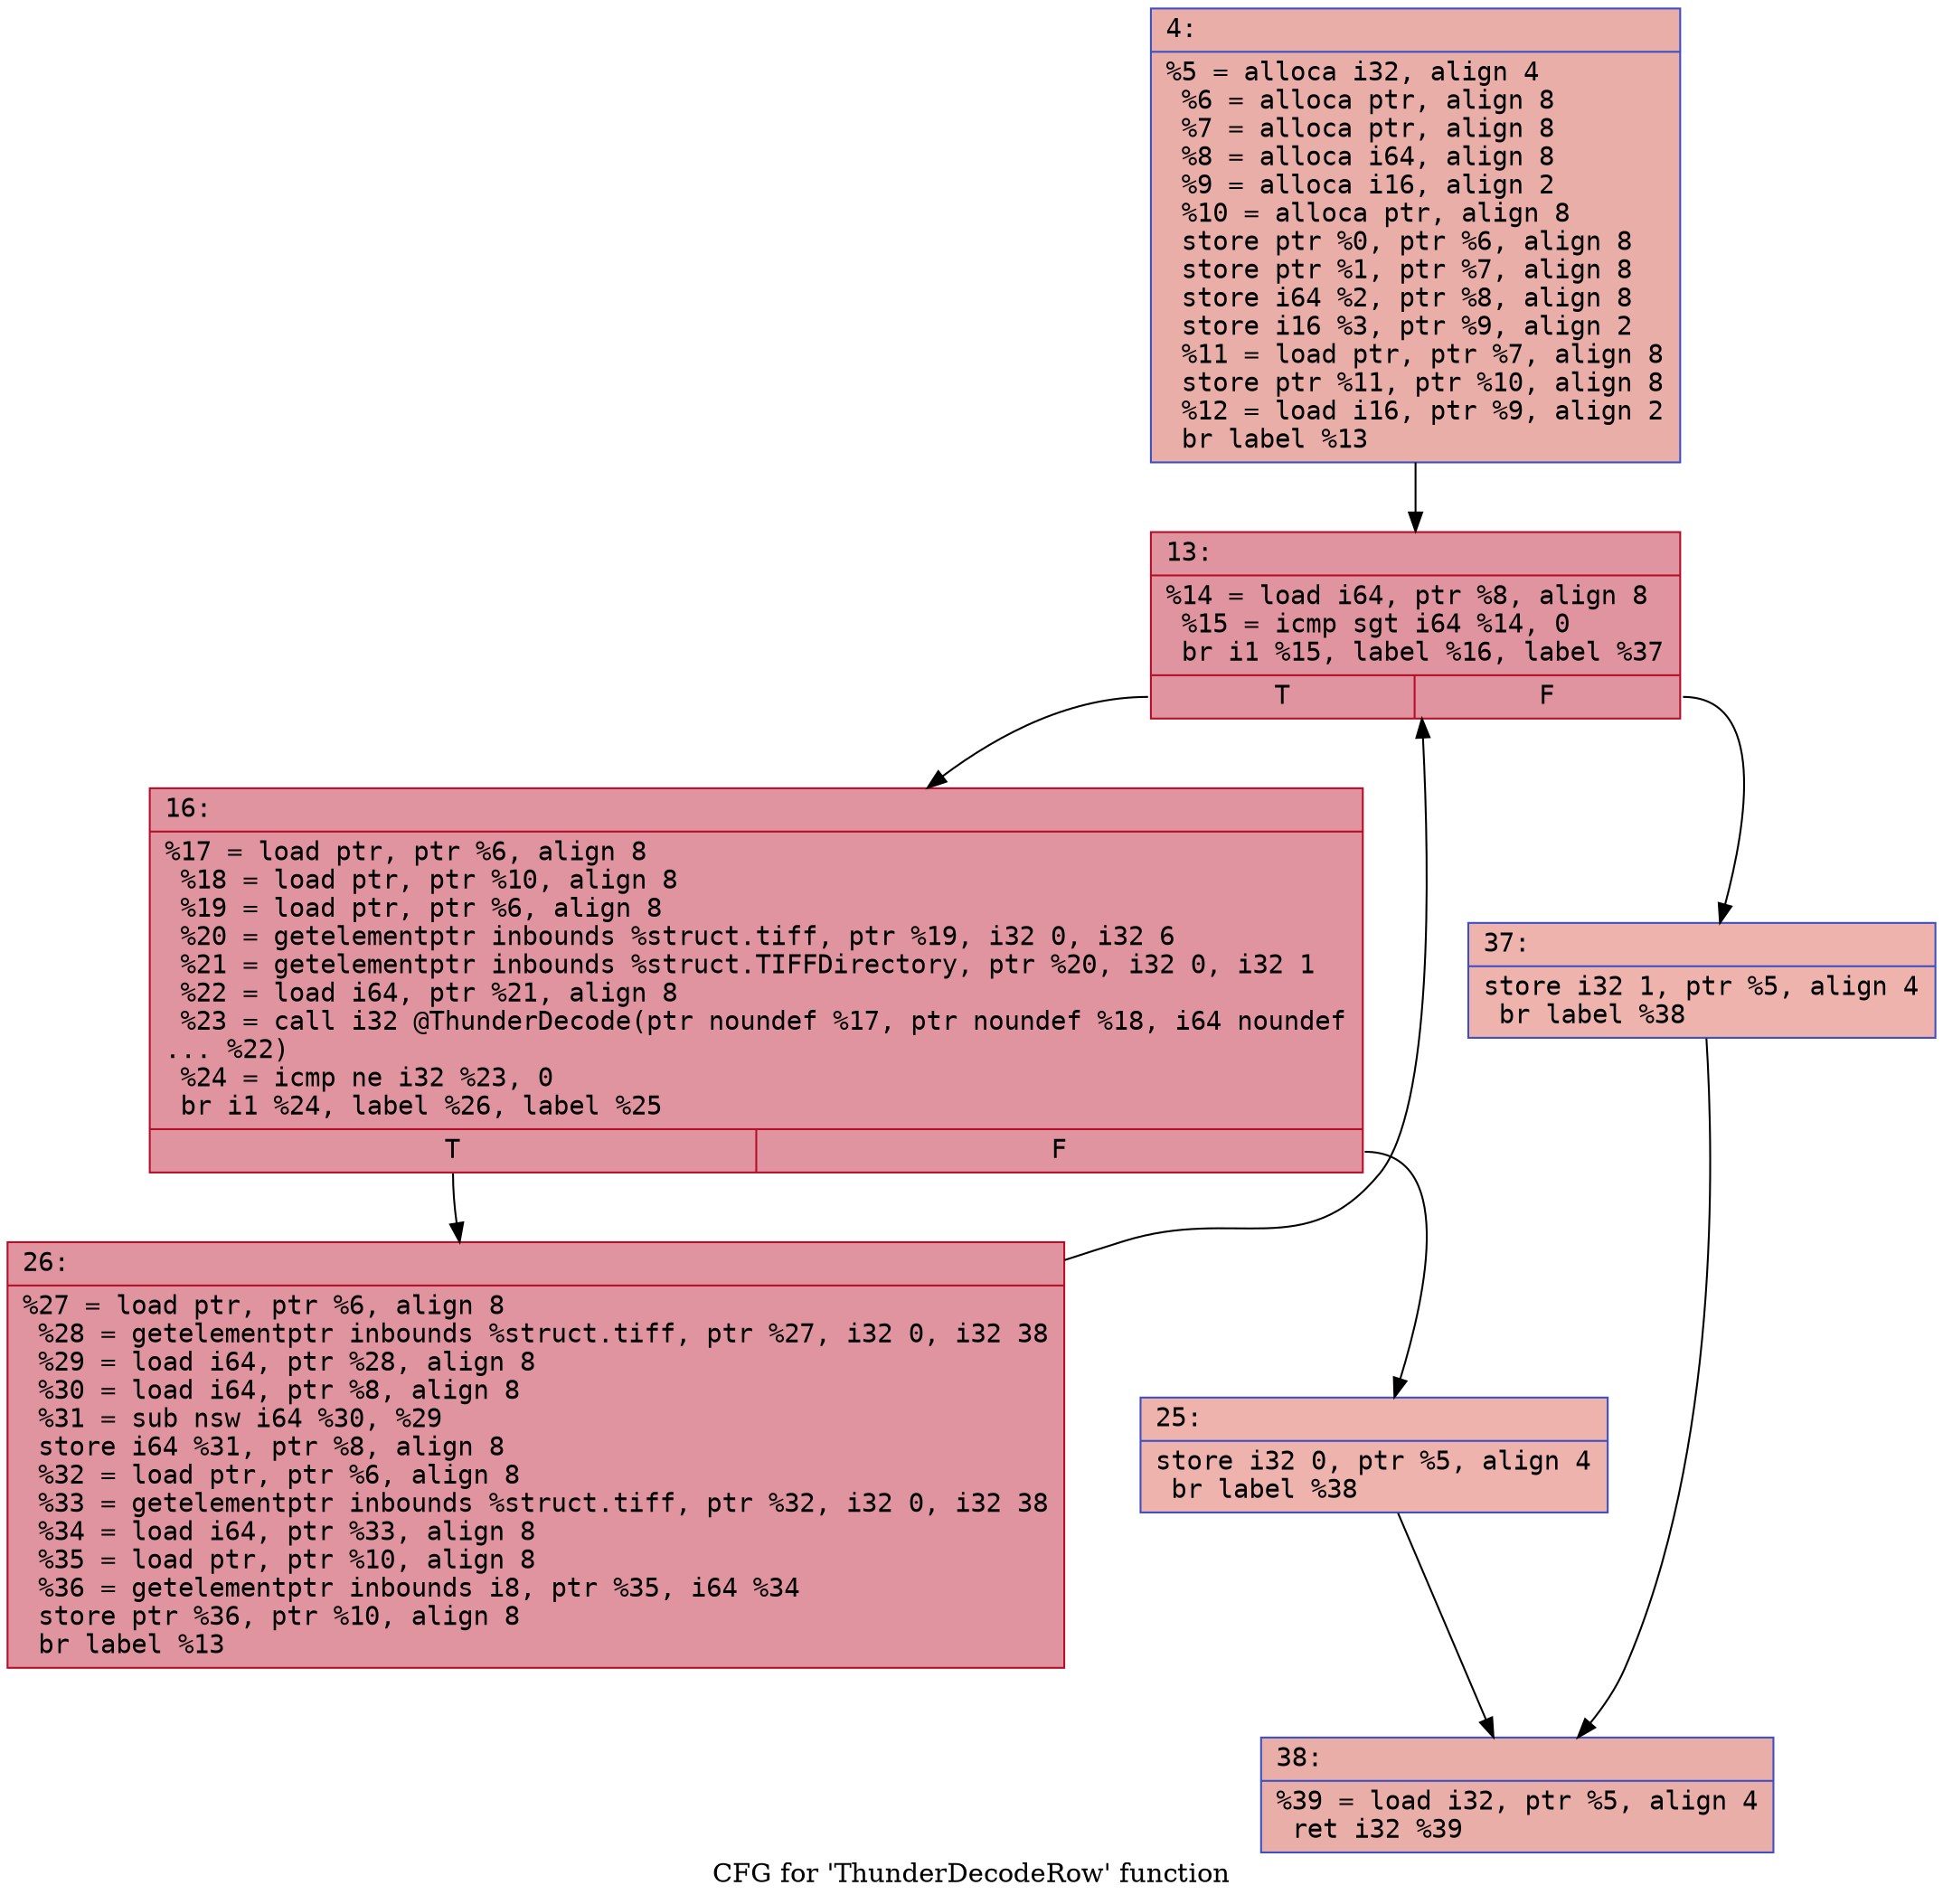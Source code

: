 digraph "CFG for 'ThunderDecodeRow' function" {
	label="CFG for 'ThunderDecodeRow' function";

	Node0x600002569fe0 [shape=record,color="#3d50c3ff", style=filled, fillcolor="#d0473d70" fontname="Courier",label="{4:\l|  %5 = alloca i32, align 4\l  %6 = alloca ptr, align 8\l  %7 = alloca ptr, align 8\l  %8 = alloca i64, align 8\l  %9 = alloca i16, align 2\l  %10 = alloca ptr, align 8\l  store ptr %0, ptr %6, align 8\l  store ptr %1, ptr %7, align 8\l  store i64 %2, ptr %8, align 8\l  store i16 %3, ptr %9, align 2\l  %11 = load ptr, ptr %7, align 8\l  store ptr %11, ptr %10, align 8\l  %12 = load i16, ptr %9, align 2\l  br label %13\l}"];
	Node0x600002569fe0 -> Node0x60000256a030[tooltip="4 -> 13\nProbability 100.00%" ];
	Node0x60000256a030 [shape=record,color="#b70d28ff", style=filled, fillcolor="#b70d2870" fontname="Courier",label="{13:\l|  %14 = load i64, ptr %8, align 8\l  %15 = icmp sgt i64 %14, 0\l  br i1 %15, label %16, label %37\l|{<s0>T|<s1>F}}"];
	Node0x60000256a030:s0 -> Node0x60000256a080[tooltip="13 -> 16\nProbability 96.88%" ];
	Node0x60000256a030:s1 -> Node0x60000256a170[tooltip="13 -> 37\nProbability 3.12%" ];
	Node0x60000256a080 [shape=record,color="#b70d28ff", style=filled, fillcolor="#b70d2870" fontname="Courier",label="{16:\l|  %17 = load ptr, ptr %6, align 8\l  %18 = load ptr, ptr %10, align 8\l  %19 = load ptr, ptr %6, align 8\l  %20 = getelementptr inbounds %struct.tiff, ptr %19, i32 0, i32 6\l  %21 = getelementptr inbounds %struct.TIFFDirectory, ptr %20, i32 0, i32 1\l  %22 = load i64, ptr %21, align 8\l  %23 = call i32 @ThunderDecode(ptr noundef %17, ptr noundef %18, i64 noundef\l... %22)\l  %24 = icmp ne i32 %23, 0\l  br i1 %24, label %26, label %25\l|{<s0>T|<s1>F}}"];
	Node0x60000256a080:s0 -> Node0x60000256a120[tooltip="16 -> 26\nProbability 96.88%" ];
	Node0x60000256a080:s1 -> Node0x60000256a0d0[tooltip="16 -> 25\nProbability 3.12%" ];
	Node0x60000256a0d0 [shape=record,color="#3d50c3ff", style=filled, fillcolor="#d6524470" fontname="Courier",label="{25:\l|  store i32 0, ptr %5, align 4\l  br label %38\l}"];
	Node0x60000256a0d0 -> Node0x60000256a1c0[tooltip="25 -> 38\nProbability 100.00%" ];
	Node0x60000256a120 [shape=record,color="#b70d28ff", style=filled, fillcolor="#b70d2870" fontname="Courier",label="{26:\l|  %27 = load ptr, ptr %6, align 8\l  %28 = getelementptr inbounds %struct.tiff, ptr %27, i32 0, i32 38\l  %29 = load i64, ptr %28, align 8\l  %30 = load i64, ptr %8, align 8\l  %31 = sub nsw i64 %30, %29\l  store i64 %31, ptr %8, align 8\l  %32 = load ptr, ptr %6, align 8\l  %33 = getelementptr inbounds %struct.tiff, ptr %32, i32 0, i32 38\l  %34 = load i64, ptr %33, align 8\l  %35 = load ptr, ptr %10, align 8\l  %36 = getelementptr inbounds i8, ptr %35, i64 %34\l  store ptr %36, ptr %10, align 8\l  br label %13\l}"];
	Node0x60000256a120 -> Node0x60000256a030[tooltip="26 -> 13\nProbability 100.00%" ];
	Node0x60000256a170 [shape=record,color="#3d50c3ff", style=filled, fillcolor="#d6524470" fontname="Courier",label="{37:\l|  store i32 1, ptr %5, align 4\l  br label %38\l}"];
	Node0x60000256a170 -> Node0x60000256a1c0[tooltip="37 -> 38\nProbability 100.00%" ];
	Node0x60000256a1c0 [shape=record,color="#3d50c3ff", style=filled, fillcolor="#d0473d70" fontname="Courier",label="{38:\l|  %39 = load i32, ptr %5, align 4\l  ret i32 %39\l}"];
}
